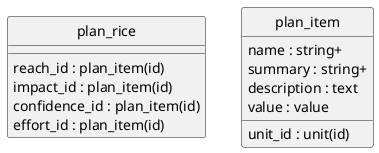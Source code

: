 @startuml uml
skinparam monochrome true
skinparam linetype ortho
hide circle

entity plan_rice {
  reach_id : plan_item(id)
  impact_id : plan_item(id)
  confidence_id : plan_item(id)
  effort_id : plan_item(id)
}

entity plan_item {
  name : string+
  summary : string+
  description : text
  unit_id : unit(id)
  value : value
}

@enduml
